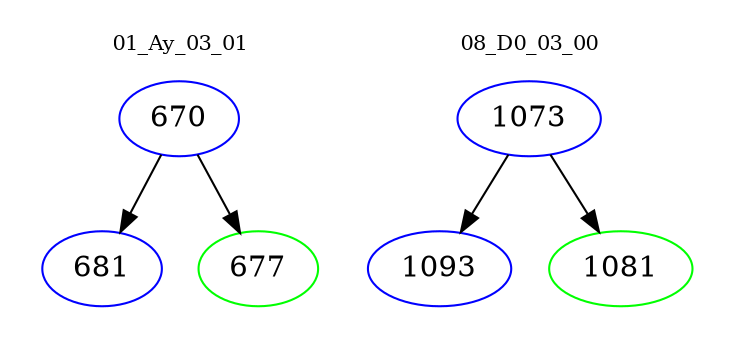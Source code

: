 digraph{
subgraph cluster_0 {
color = white
label = "01_Ay_03_01";
fontsize=10;
T0_670 [label="670", color="blue"]
T0_670 -> T0_681 [color="black"]
T0_681 [label="681", color="blue"]
T0_670 -> T0_677 [color="black"]
T0_677 [label="677", color="green"]
}
subgraph cluster_1 {
color = white
label = "08_D0_03_00";
fontsize=10;
T1_1073 [label="1073", color="blue"]
T1_1073 -> T1_1093 [color="black"]
T1_1093 [label="1093", color="blue"]
T1_1073 -> T1_1081 [color="black"]
T1_1081 [label="1081", color="green"]
}
}
